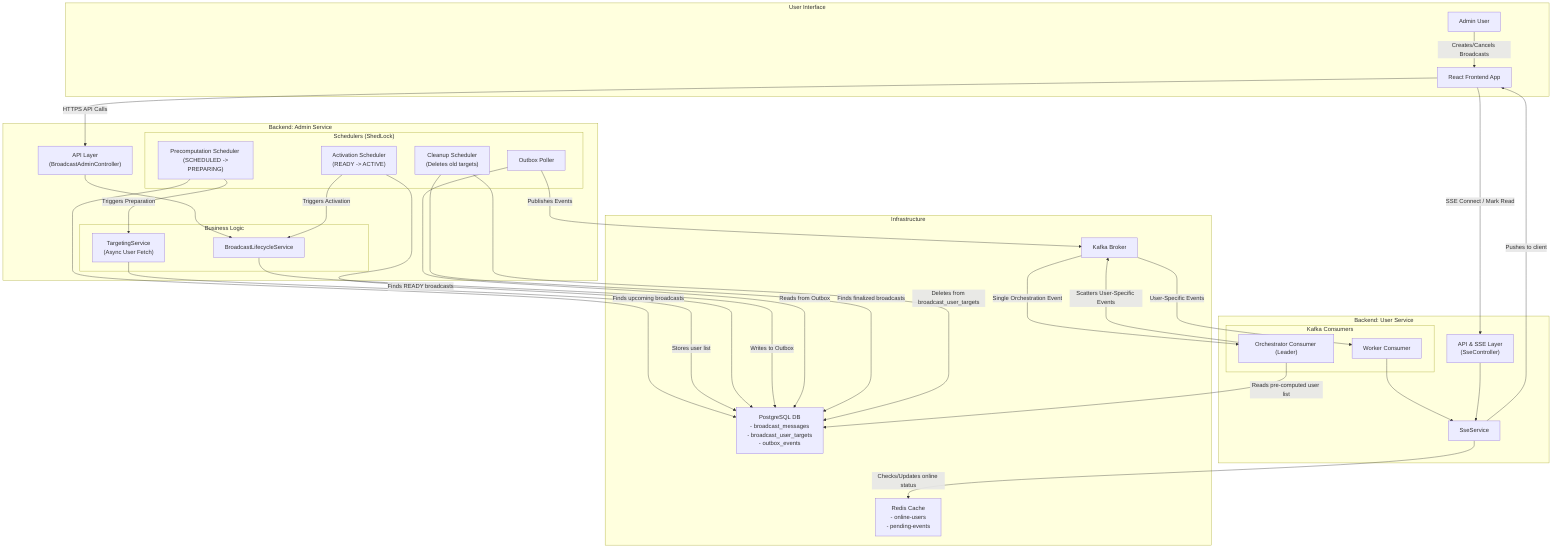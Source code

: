 graph TD
    subgraph "User Interface"
        AdminUser[Admin User]
        UI[React Frontend App]
    end

    subgraph "Backend: Admin Service"
        direction LR
        AdminAPI["API Layer<br/>(BroadcastAdminController)"]
        
        subgraph "Business Logic"
            LifecycleSvc[BroadcastLifecycleService]
            TargetingSvc["TargetingService <br/> (Async User Fetch)"]
        end

        subgraph "Schedulers (ShedLock)"
            PrecompScheduler["Precomputation Scheduler <br/> (SCHEDULED -> PREPARING)"]
            ActivationScheduler["Activation Scheduler <br/> (READY -> ACTIVE)"]
            CleanupScheduler["Cleanup Scheduler <br/> (Deletes old targets)"]
            OutboxPoller[Outbox Poller]
        end
    end
    
    subgraph "Backend: User Service"
        direction LR
        UserAPI["API & SSE Layer<br/>(SseController)"]
        subgraph "Kafka Consumers"
            OrchestratorConsumer["Orchestrator Consumer (Leader)"]
            WorkerConsumer[Worker Consumer]
        end
        SseService[SseService]
    end

    subgraph "Infrastructure"
        Kafka[Kafka Broker]
        Postgres[PostgreSQL DB<br/>- broadcast_messages<br/>- broadcast_user_targets<br/>- outbox_events]
        Redis[Redis Cache<br/>- online-users<br/>- pending-events]
    end

    %% UI to Admin Service Interactions
    AdminUser -- Creates/Cancels Broadcasts --> UI
    UI -- HTTPS API Calls --> AdminAPI
    AdminAPI --> LifecycleSvc

    %% Scheduler and Pre-computation Flow
    PrecompScheduler -- Finds upcoming broadcasts --> Postgres
    PrecompScheduler -- Triggers Preparation --> TargetingSvc
    TargetingSvc -- Stores user list --> Postgres

    %% Activation Flow
    ActivationScheduler -- Finds READY broadcasts --> Postgres
    ActivationScheduler -- Triggers Activation --> LifecycleSvc
    LifecycleSvc -- Writes to Outbox --> Postgres
    OutboxPoller -- Reads from Outbox --> Postgres
    OutboxPoller -- Publishes Events --> Kafka

    %% Scatter-Gather and Delivery Flow
    Kafka -- Single Orchestration Event --> OrchestratorConsumer
    OrchestratorConsumer -- Reads pre-computed user list --> Postgres
    OrchestratorConsumer -- "Scatters" User-Specific Events --> Kafka
    Kafka -- User-Specific Events --> WorkerConsumer
    WorkerConsumer --> SseService
    
    %% SSE and User Interaction
    SseService -- Pushes to client --> UI
    SseService -- Checks/Updates online status --> Redis
    UI -- SSE Connect / Mark Read --> UserAPI
    UserAPI --> SseService
    
    %% Cleanup Flow
    CleanupScheduler -- Finds finalized broadcasts --> Postgres
    CleanupScheduler -- Deletes from broadcast_user_targets --> Postgres